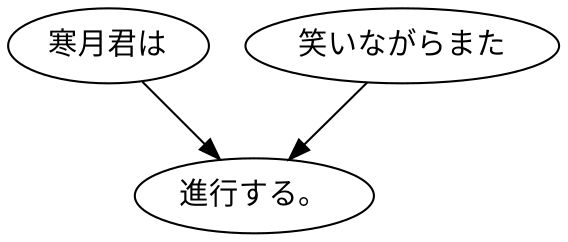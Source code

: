 digraph graph8197 {
	node0 [label="寒月君は"];
	node1 [label="笑いながらまた"];
	node2 [label="進行する。"];
	node0 -> node2;
	node1 -> node2;
}
